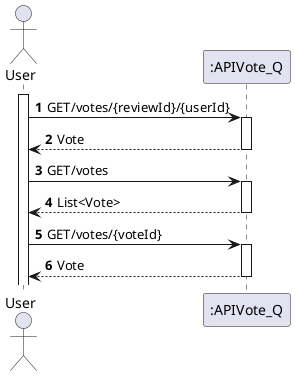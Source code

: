 @startuml
'https://plantuml.com/sequence-diagram

autoactivate on
autonumber

actor "User" as User
participant ":APIVote_Q" as vote1

activate User


User -> vote1: GET/votes/{reviewId}/{userId}
vote1 --> User: Vote
User -> vote1: GET/votes
vote1 --> User: List<Vote>
User -> vote1: GET/votes/{voteId}
vote1 --> User: Vote
@enduml
